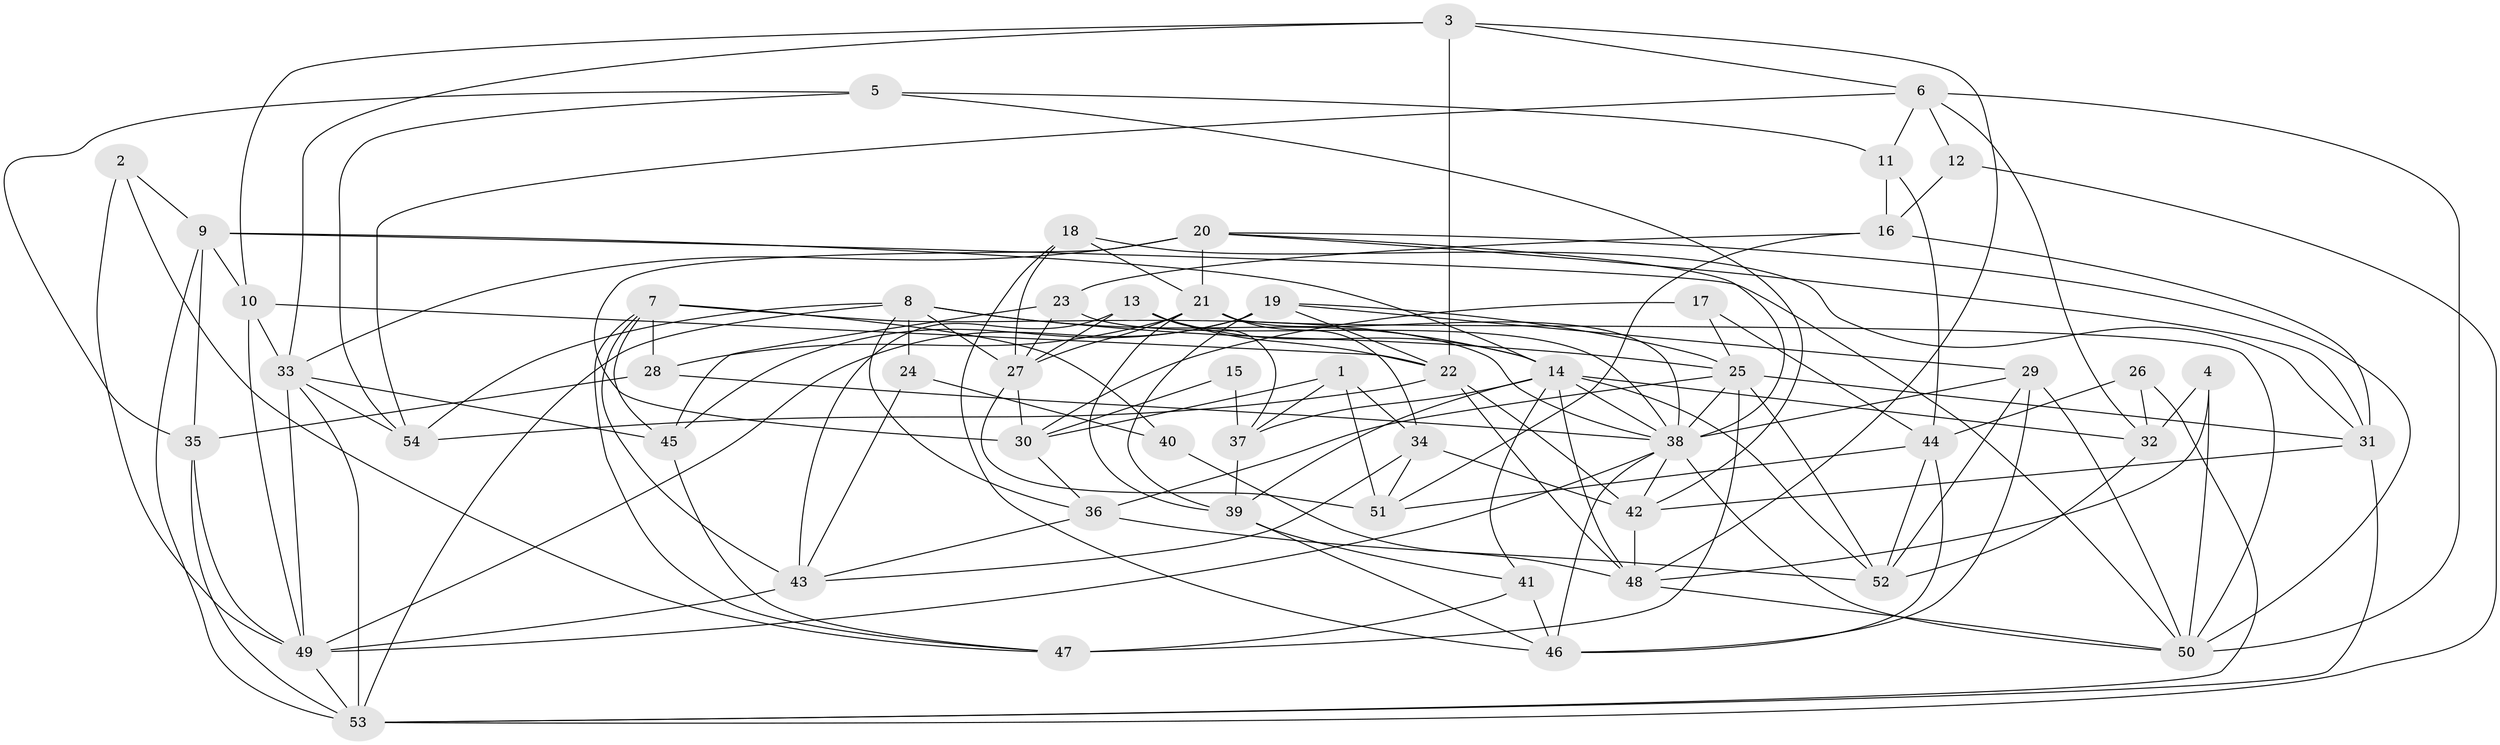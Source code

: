 // original degree distribution, {4: 0.3148148148148148, 5: 0.1388888888888889, 7: 0.046296296296296294, 3: 0.2777777777777778, 2: 0.1111111111111111, 6: 0.1111111111111111}
// Generated by graph-tools (version 1.1) at 2025/37/03/04/25 23:37:01]
// undirected, 54 vertices, 148 edges
graph export_dot {
  node [color=gray90,style=filled];
  1;
  2;
  3;
  4;
  5;
  6;
  7;
  8;
  9;
  10;
  11;
  12;
  13;
  14;
  15;
  16;
  17;
  18;
  19;
  20;
  21;
  22;
  23;
  24;
  25;
  26;
  27;
  28;
  29;
  30;
  31;
  32;
  33;
  34;
  35;
  36;
  37;
  38;
  39;
  40;
  41;
  42;
  43;
  44;
  45;
  46;
  47;
  48;
  49;
  50;
  51;
  52;
  53;
  54;
  1 -- 30 [weight=1.0];
  1 -- 34 [weight=1.0];
  1 -- 37 [weight=1.0];
  1 -- 51 [weight=1.0];
  2 -- 9 [weight=1.0];
  2 -- 47 [weight=1.0];
  2 -- 49 [weight=1.0];
  3 -- 6 [weight=1.0];
  3 -- 10 [weight=1.0];
  3 -- 22 [weight=1.0];
  3 -- 33 [weight=1.0];
  3 -- 48 [weight=1.0];
  4 -- 32 [weight=1.0];
  4 -- 48 [weight=1.0];
  4 -- 50 [weight=1.0];
  5 -- 11 [weight=1.0];
  5 -- 35 [weight=1.0];
  5 -- 42 [weight=1.0];
  5 -- 54 [weight=1.0];
  6 -- 11 [weight=2.0];
  6 -- 12 [weight=2.0];
  6 -- 32 [weight=1.0];
  6 -- 50 [weight=1.0];
  6 -- 54 [weight=1.0];
  7 -- 28 [weight=1.0];
  7 -- 38 [weight=2.0];
  7 -- 40 [weight=1.0];
  7 -- 43 [weight=1.0];
  7 -- 45 [weight=1.0];
  7 -- 47 [weight=1.0];
  8 -- 14 [weight=1.0];
  8 -- 24 [weight=1.0];
  8 -- 25 [weight=1.0];
  8 -- 27 [weight=1.0];
  8 -- 36 [weight=1.0];
  8 -- 53 [weight=1.0];
  8 -- 54 [weight=1.0];
  9 -- 10 [weight=1.0];
  9 -- 14 [weight=1.0];
  9 -- 35 [weight=1.0];
  9 -- 50 [weight=1.0];
  9 -- 53 [weight=1.0];
  10 -- 22 [weight=1.0];
  10 -- 33 [weight=1.0];
  10 -- 49 [weight=1.0];
  11 -- 16 [weight=1.0];
  11 -- 44 [weight=2.0];
  12 -- 16 [weight=1.0];
  12 -- 53 [weight=1.0];
  13 -- 14 [weight=1.0];
  13 -- 22 [weight=1.0];
  13 -- 27 [weight=1.0];
  13 -- 37 [weight=1.0];
  13 -- 43 [weight=1.0];
  14 -- 32 [weight=1.0];
  14 -- 37 [weight=1.0];
  14 -- 38 [weight=1.0];
  14 -- 39 [weight=1.0];
  14 -- 41 [weight=1.0];
  14 -- 48 [weight=1.0];
  14 -- 52 [weight=1.0];
  15 -- 30 [weight=1.0];
  15 -- 37 [weight=1.0];
  16 -- 23 [weight=1.0];
  16 -- 31 [weight=1.0];
  16 -- 51 [weight=1.0];
  17 -- 25 [weight=1.0];
  17 -- 30 [weight=1.0];
  17 -- 44 [weight=1.0];
  18 -- 21 [weight=1.0];
  18 -- 27 [weight=1.0];
  18 -- 31 [weight=1.0];
  18 -- 46 [weight=1.0];
  19 -- 22 [weight=1.0];
  19 -- 25 [weight=1.0];
  19 -- 29 [weight=1.0];
  19 -- 39 [weight=2.0];
  19 -- 45 [weight=1.0];
  19 -- 49 [weight=1.0];
  20 -- 21 [weight=1.0];
  20 -- 30 [weight=1.0];
  20 -- 31 [weight=1.0];
  20 -- 33 [weight=2.0];
  20 -- 38 [weight=1.0];
  20 -- 50 [weight=1.0];
  21 -- 27 [weight=1.0];
  21 -- 28 [weight=1.0];
  21 -- 34 [weight=1.0];
  21 -- 38 [weight=1.0];
  21 -- 39 [weight=1.0];
  21 -- 50 [weight=1.0];
  22 -- 42 [weight=1.0];
  22 -- 48 [weight=1.0];
  22 -- 54 [weight=1.0];
  23 -- 27 [weight=2.0];
  23 -- 38 [weight=1.0];
  23 -- 45 [weight=1.0];
  24 -- 40 [weight=1.0];
  24 -- 43 [weight=1.0];
  25 -- 31 [weight=1.0];
  25 -- 36 [weight=1.0];
  25 -- 38 [weight=1.0];
  25 -- 47 [weight=2.0];
  25 -- 52 [weight=1.0];
  26 -- 32 [weight=1.0];
  26 -- 44 [weight=1.0];
  26 -- 53 [weight=1.0];
  27 -- 30 [weight=1.0];
  27 -- 51 [weight=1.0];
  28 -- 35 [weight=1.0];
  28 -- 38 [weight=1.0];
  29 -- 38 [weight=3.0];
  29 -- 46 [weight=1.0];
  29 -- 50 [weight=1.0];
  29 -- 52 [weight=1.0];
  30 -- 36 [weight=1.0];
  31 -- 42 [weight=1.0];
  31 -- 53 [weight=1.0];
  32 -- 52 [weight=1.0];
  33 -- 45 [weight=1.0];
  33 -- 49 [weight=1.0];
  33 -- 53 [weight=1.0];
  33 -- 54 [weight=1.0];
  34 -- 42 [weight=1.0];
  34 -- 43 [weight=1.0];
  34 -- 51 [weight=1.0];
  35 -- 49 [weight=1.0];
  35 -- 53 [weight=1.0];
  36 -- 43 [weight=1.0];
  36 -- 52 [weight=2.0];
  37 -- 39 [weight=1.0];
  38 -- 42 [weight=3.0];
  38 -- 46 [weight=1.0];
  38 -- 49 [weight=1.0];
  38 -- 50 [weight=1.0];
  39 -- 41 [weight=1.0];
  39 -- 46 [weight=1.0];
  40 -- 48 [weight=1.0];
  41 -- 46 [weight=1.0];
  41 -- 47 [weight=1.0];
  42 -- 48 [weight=1.0];
  43 -- 49 [weight=1.0];
  44 -- 46 [weight=1.0];
  44 -- 51 [weight=1.0];
  44 -- 52 [weight=1.0];
  45 -- 47 [weight=1.0];
  48 -- 50 [weight=1.0];
  49 -- 53 [weight=2.0];
}
